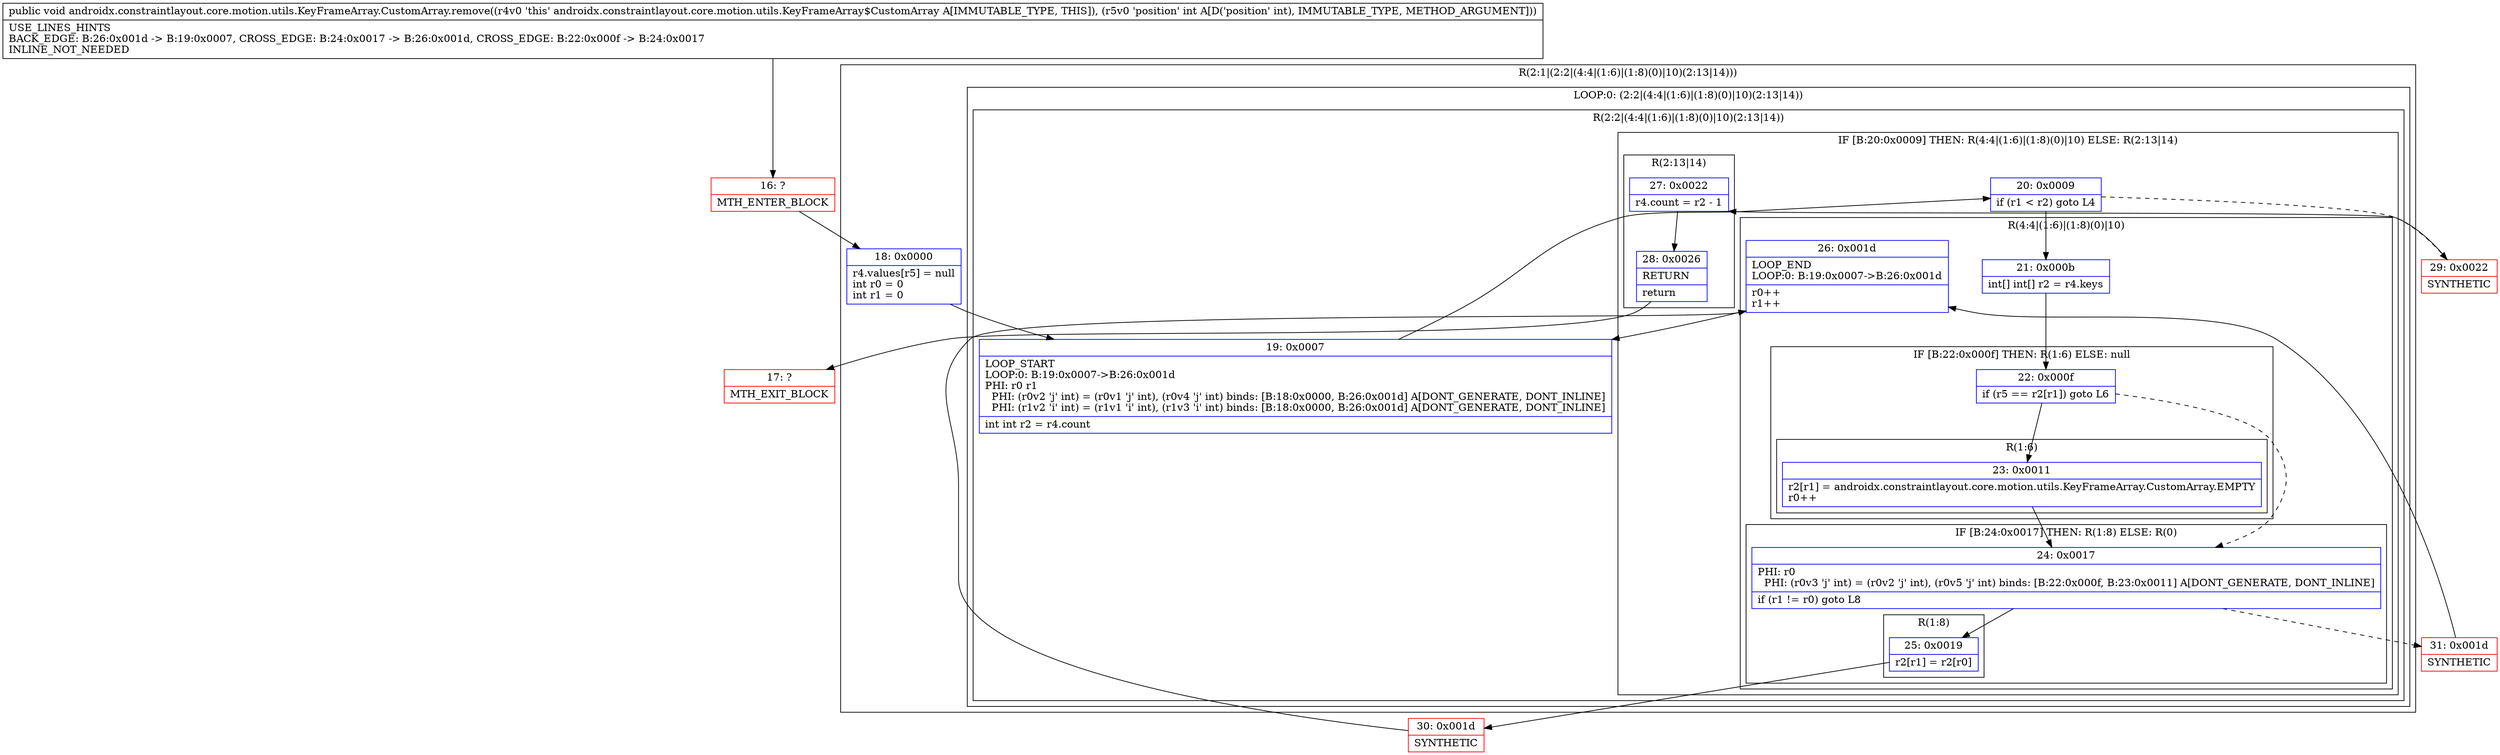 digraph "CFG forandroidx.constraintlayout.core.motion.utils.KeyFrameArray.CustomArray.remove(I)V" {
subgraph cluster_Region_576537300 {
label = "R(2:1|(2:2|(4:4|(1:6)|(1:8)(0)|10)(2:13|14)))";
node [shape=record,color=blue];
Node_18 [shape=record,label="{18\:\ 0x0000|r4.values[r5] = null\lint r0 = 0\lint r1 = 0\l}"];
subgraph cluster_LoopRegion_843933919 {
label = "LOOP:0: (2:2|(4:4|(1:6)|(1:8)(0)|10)(2:13|14))";
node [shape=record,color=blue];
subgraph cluster_Region_1188252694 {
label = "R(2:2|(4:4|(1:6)|(1:8)(0)|10)(2:13|14))";
node [shape=record,color=blue];
Node_19 [shape=record,label="{19\:\ 0x0007|LOOP_START\lLOOP:0: B:19:0x0007\-\>B:26:0x001d\lPHI: r0 r1 \l  PHI: (r0v2 'j' int) = (r0v1 'j' int), (r0v4 'j' int) binds: [B:18:0x0000, B:26:0x001d] A[DONT_GENERATE, DONT_INLINE]\l  PHI: (r1v2 'i' int) = (r1v1 'i' int), (r1v3 'i' int) binds: [B:18:0x0000, B:26:0x001d] A[DONT_GENERATE, DONT_INLINE]\l|int int r2 = r4.count\l}"];
subgraph cluster_IfRegion_512475630 {
label = "IF [B:20:0x0009] THEN: R(4:4|(1:6)|(1:8)(0)|10) ELSE: R(2:13|14)";
node [shape=record,color=blue];
Node_20 [shape=record,label="{20\:\ 0x0009|if (r1 \< r2) goto L4\l}"];
subgraph cluster_Region_1099840748 {
label = "R(4:4|(1:6)|(1:8)(0)|10)";
node [shape=record,color=blue];
Node_21 [shape=record,label="{21\:\ 0x000b|int[] int[] r2 = r4.keys\l}"];
subgraph cluster_IfRegion_718127027 {
label = "IF [B:22:0x000f] THEN: R(1:6) ELSE: null";
node [shape=record,color=blue];
Node_22 [shape=record,label="{22\:\ 0x000f|if (r5 == r2[r1]) goto L6\l}"];
subgraph cluster_Region_1154357123 {
label = "R(1:6)";
node [shape=record,color=blue];
Node_23 [shape=record,label="{23\:\ 0x0011|r2[r1] = androidx.constraintlayout.core.motion.utils.KeyFrameArray.CustomArray.EMPTY\lr0++\l}"];
}
}
subgraph cluster_IfRegion_1716601976 {
label = "IF [B:24:0x0017] THEN: R(1:8) ELSE: R(0)";
node [shape=record,color=blue];
Node_24 [shape=record,label="{24\:\ 0x0017|PHI: r0 \l  PHI: (r0v3 'j' int) = (r0v2 'j' int), (r0v5 'j' int) binds: [B:22:0x000f, B:23:0x0011] A[DONT_GENERATE, DONT_INLINE]\l|if (r1 != r0) goto L8\l}"];
subgraph cluster_Region_785576324 {
label = "R(1:8)";
node [shape=record,color=blue];
Node_25 [shape=record,label="{25\:\ 0x0019|r2[r1] = r2[r0]\l}"];
}
subgraph cluster_Region_160187669 {
label = "R(0)";
node [shape=record,color=blue];
}
}
Node_26 [shape=record,label="{26\:\ 0x001d|LOOP_END\lLOOP:0: B:19:0x0007\-\>B:26:0x001d\l|r0++\lr1++\l}"];
}
subgraph cluster_Region_2134166425 {
label = "R(2:13|14)";
node [shape=record,color=blue];
Node_27 [shape=record,label="{27\:\ 0x0022|r4.count = r2 \- 1\l}"];
Node_28 [shape=record,label="{28\:\ 0x0026|RETURN\l|return\l}"];
}
}
}
}
}
Node_16 [shape=record,color=red,label="{16\:\ ?|MTH_ENTER_BLOCK\l}"];
Node_30 [shape=record,color=red,label="{30\:\ 0x001d|SYNTHETIC\l}"];
Node_31 [shape=record,color=red,label="{31\:\ 0x001d|SYNTHETIC\l}"];
Node_29 [shape=record,color=red,label="{29\:\ 0x0022|SYNTHETIC\l}"];
Node_17 [shape=record,color=red,label="{17\:\ ?|MTH_EXIT_BLOCK\l}"];
MethodNode[shape=record,label="{public void androidx.constraintlayout.core.motion.utils.KeyFrameArray.CustomArray.remove((r4v0 'this' androidx.constraintlayout.core.motion.utils.KeyFrameArray$CustomArray A[IMMUTABLE_TYPE, THIS]), (r5v0 'position' int A[D('position' int), IMMUTABLE_TYPE, METHOD_ARGUMENT]))  | USE_LINES_HINTS\lBACK_EDGE: B:26:0x001d \-\> B:19:0x0007, CROSS_EDGE: B:24:0x0017 \-\> B:26:0x001d, CROSS_EDGE: B:22:0x000f \-\> B:24:0x0017\lINLINE_NOT_NEEDED\l}"];
MethodNode -> Node_16;Node_18 -> Node_19;
Node_19 -> Node_20;
Node_20 -> Node_21;
Node_20 -> Node_29[style=dashed];
Node_21 -> Node_22;
Node_22 -> Node_23;
Node_22 -> Node_24[style=dashed];
Node_23 -> Node_24;
Node_24 -> Node_25;
Node_24 -> Node_31[style=dashed];
Node_25 -> Node_30;
Node_26 -> Node_19;
Node_27 -> Node_28;
Node_28 -> Node_17;
Node_16 -> Node_18;
Node_30 -> Node_26;
Node_31 -> Node_26;
Node_29 -> Node_27;
}

